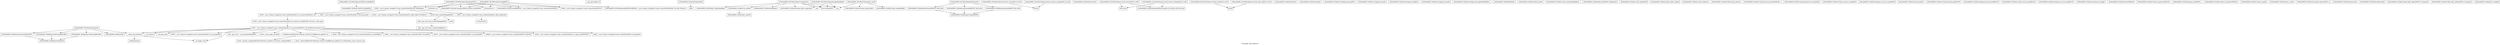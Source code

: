 digraph "Call graph: pair_yukawa.ll" {
	label="Call graph: pair_yukawa.ll";

	Node0x55d4268324f0 [shape=record,label="{_ZN9LAMMPS_NS10PairYukawaC2EPNS_6LAMMPSE}"];
	Node0x55d4268324f0 -> Node0x55d4268250f0;
	Node0x55d4268250f0 [shape=record,label="{_ZN9LAMMPS_NS4PairC2EPNS_6LAMMPSE}"];
	Node0x55d426805900 [shape=record,label="{_ZN9LAMMPS_NS10PairYukawaD2Ev}"];
	Node0x55d426805900 -> Node0x55d4267a9d10;
	Node0x55d426805900 -> Node0x55d4267eafe0;
	Node0x55d426805900 -> Node0x55d4267d97d0;
	Node0x55d426805900 -> Node0x55d4268327d0;
	Node0x55d426805900 -> Node0x55d4267c1e60;
	Node0x55d4267a9d10 [shape=record,label="{_ZN9LAMMPS_NS6Memory7destroyIiEEvRPPT_}"];
	Node0x55d4267a9d10 -> Node0x55d426832530;
	Node0x55d4267982b0 [shape=record,label="{__gxx_personality_v0}"];
	Node0x55d4268327d0 [shape=record,label="{__clang_call_terminate}"];
	Node0x55d4268327d0 -> Node0x55d4267eaf50;
	Node0x55d4268327d0 -> Node0x55d4267d9bc0;
	Node0x55d4267eaf50 [shape=record,label="{__cxa_begin_catch}"];
	Node0x55d4267d9bc0 [shape=record,label="{_ZSt9terminatev}"];
	Node0x55d4267eafe0 [shape=record,label="{_ZN9LAMMPS_NS6Memory7destroyIdEEvRPPT_}"];
	Node0x55d4267eafe0 -> Node0x55d426832530;
	Node0x55d4267d97d0 [shape=record,label="{_ZN9LAMMPS_NS6Memory7destroyIdEEvRPT_}"];
	Node0x55d4267d97d0 -> Node0x55d426832530;
	Node0x55d4267c1e60 [shape=record,label="{_ZN9LAMMPS_NS4PairD2Ev}"];
	Node0x55d4267fd0c0 [shape=record,label="{_ZN9LAMMPS_NS10PairYukawaD0Ev}"];
	Node0x55d4267fd0c0 -> Node0x55d4267ce470;
	Node0x55d4267ce470 [shape=record,label="{_ZdlPv}"];
	Node0x55d4267c7910 [shape=record,label="{_ZN9LAMMPS_NS10PairYukawa7computeEii}"];
	Node0x55d4267c7910 -> Node0x55d4267c8360;
	Node0x55d4267c7910 -> Node0x55d4267d1360;
	Node0x55d4267c7910 -> Node0x55d426799d90;
	Node0x55d4267c7910 -> Node0x55d4267b97b0;
	Node0x55d4267c7910 -> Node0x55d4267be7d0;
	Node0x55d4267c7910 -> Node0x55d4267bd470;
	Node0x55d4267c7910 -> Node0x55d4267c5ca0;
	Node0x55d4267b97b0 [shape=record,label="{_ZN9LAMMPS_NS4Pair20virial_fdotr_computeEv}"];
	Node0x55d4267c8360 [shape=record,label="{_ZN9LAMMPS_NS4Pair7ev_initEiii}"];
	Node0x55d4267c8360 -> Node0x55d4267a1c70;
	Node0x55d4267d1360 [shape=record,label="{_ZNK9LAMMPS_NS4Pair6sbmaskEi}"];
	Node0x55d426799d90 [shape=record,label="{llvm.fmuladd.f64}"];
	Node0x55d4267be7d0 [shape=record,label="{sqrt}"];
	Node0x55d4267bd470 [shape=record,label="{exp}"];
	Node0x55d4267a66a0 [shape=record,label="{_ZN9LAMMPS_NS10PairYukawa8allocateEv}"];
	Node0x55d4267a66a0 -> Node0x55d4267a7240;
	Node0x55d4267a66a0 -> Node0x55d4267a83f0;
	Node0x55d4267a66a0 -> Node0x55d4267a9ec0;
	Node0x55d4267c5ca0 [shape=record,label="{_ZN9LAMMPS_NS4Pair8ev_tallyEiiiidddddd}"];
	Node0x55d4267a7240 [shape=record,label="{_ZN9LAMMPS_NS6Memory6createIiEEPPT_RS4_iiPKc}"];
	Node0x55d4267a7240 -> Node0x55d4267aa3f0;
	Node0x55d42683f9e0 [shape=record,label="{_ZN9LAMMPS_NS4Pair10mix_energyEdddd}"];
	Node0x55d42683fa90 [shape=record,label="{_ZN9LAMMPS_NS4Pair12mix_distanceEdd}"];
	Node0x55d42683fb40 [shape=record,label="{_ZN9LAMMPS_NS10PairYukawa13write_restartEP8_IO_FILE}"];
	Node0x55d42683fb40 -> Node0x55d42683fbf0;
	Node0x55d4267a83f0 [shape=record,label="{_ZN9LAMMPS_NS6Memory6createIdEEPPT_RS4_iiPKc}"];
	Node0x55d4267a83f0 -> Node0x55d4267aa3f0;
	Node0x55d4267a9ec0 [shape=record,label="{_ZN9LAMMPS_NS6Memory6createIdEEPT_RS3_iPKc}"];
	Node0x55d4267a9ec0 -> Node0x55d4267aa3f0;
	Node0x55d4267aa6e0 [shape=record,label="{_ZN9LAMMPS_NS10PairYukawa8settingsEiPPc}"];
	Node0x55d4267aa6e0 -> Node0x55d4267aaaa0;
	Node0x55d4267aa6e0 -> Node0x55d4267ab8e0;
	Node0x55d4267aa6e0 -> Node0x55d4267ba8c0;
	Node0x55d4267aa6e0 -> Node0x55d4267b0330;
	Node0x55d4267aa6e0 -> Node0x55d4267ac940;
	Node0x55d4267aa6e0 -> Node0x55d4267ad3a0;
	Node0x55d4267ac940 [shape=record,label="{_ZN9LAMMPS_NS5Error3allERKNSt7__cxx1112basic_stringIcSt11char_traitsIcESaIcEEEiS8_}"];
	Node0x55d4267aaaa0 [shape=record,label="{_ZNSaIcEC1Ev}"];
	Node0x55d426804f00 [shape=record,label="{_ZN9LAMMPS_NS4Pair8reset_dtEv}"];
	Node0x55d4267ab8e0 [shape=record,label="{_ZNSt7__cxx1112basic_stringIcSt11char_traitsIcESaIcEEC2IS3_EEPKcRKS3_}"];
	Node0x55d4267ab8e0 -> Node0x55d4267bf630;
	Node0x55d4267ab8e0 -> Node0x55d4267c3240;
	Node0x55d4267ab8e0 -> Node0x55d4267c3a30;
	Node0x55d4267ab8e0 -> Node0x55d4267c4520;
	Node0x55d4267ab8e0 -> Node0x55d4267b6df0;
	Node0x55d4267ad3a0 [shape=record,label="{_ZNSt7__cxx1112basic_stringIcSt11char_traitsIcESaIcEED1Ev}"];
	Node0x55d4267b0330 [shape=record,label="{_ZNSaIcED1Ev}"];
	Node0x55d4267ba8c0 [shape=record,label="{_ZN9LAMMPS_NS5utils7numericEPKciS2_bPNS_6LAMMPSE}"];
	Node0x55d4267c93e0 [shape=record,label="{_ZN9LAMMPS_NS10PairYukawa5coeffEiPPc}"];
	Node0x55d4267c93e0 -> Node0x55d4267aaaa0;
	Node0x55d4267c93e0 -> Node0x55d4267ab8e0;
	Node0x55d4267c93e0 -> Node0x55d4267b0330;
	Node0x55d4267c93e0 -> Node0x55d4267ad3a0;
	Node0x55d4267c93e0 -> Node0x55d4267ac940;
	Node0x55d4267c93e0 -> Node0x55d4267ba8c0;
	Node0x55d4267c93e0 -> Node0x55d42683f8e0;
	Node0x55d42683f8e0 [shape=record,label="{_ZN9LAMMPS_NS5utils6boundsIiEEvPKciRKNSt7__cxx1112basic_stringIcSt11char_traitsIcESaIcEEEllRT_SD_PNS_5ErrorE}"];
	Node0x55d42683f960 [shape=record,label="{_ZN9LAMMPS_NS10PairYukawa8init_oneEii}"];
	Node0x55d42683f960 -> Node0x55d42683f9e0;
	Node0x55d42683f960 -> Node0x55d42683fa90;
	Node0x55d42683f960 -> Node0x55d4267bd470;
	Node0x55d42683fbf0 [shape=record,label="{fwrite}"];
	Node0x55d42683fc70 [shape=record,label="{_ZN9LAMMPS_NS10PairYukawa12read_restartEP8_IO_FILE}"];
	Node0x55d42683fc70 -> Node0x55d42683fe50;
	Node0x55d42683fc70 -> Node0x55d42683fd20;
	Node0x55d42683fd20 [shape=record,label="{_ZN9LAMMPS_NS5utils6sfreadEPKciPvmmP8_IO_FILES2_PNS_5ErrorE}"];
	Node0x55d42683fe50 [shape=record,label="{MPI_Bcast}"];
	Node0x55d42683ff00 [shape=record,label="{_ZN9LAMMPS_NS10PairYukawa22write_restart_settingsEP8_IO_FILE}"];
	Node0x55d42683ff00 -> Node0x55d42683fbf0;
	Node0x55d42683ffb0 [shape=record,label="{_ZN9LAMMPS_NS10PairYukawa21read_restart_settingsEP8_IO_FILE}"];
	Node0x55d42683ffb0 -> Node0x55d42683fd20;
	Node0x55d42683ffb0 -> Node0x55d42683fe50;
	Node0x55d426840ed0 [shape=record,label="{_ZN9LAMMPS_NS10PairYukawa10write_dataEP8_IO_FILE}"];
	Node0x55d426840ed0 -> Node0x55d426840f50;
	Node0x55d426840f50 [shape=record,label="{fprintf}"];
	Node0x55d426841000 [shape=record,label="{_ZN9LAMMPS_NS10PairYukawa14write_data_allEP8_IO_FILE}"];
	Node0x55d426841000 -> Node0x55d426840f50;
	Node0x55d4268410b0 [shape=record,label="{_ZN9LAMMPS_NS10PairYukawa6singleEiiiidddRd}"];
	Node0x55d4268410b0 -> Node0x55d4267be7d0;
	Node0x55d4268410b0 -> Node0x55d4267bd470;
	Node0x55d4268410b0 -> Node0x55d426799d90;
	Node0x55d426841160 [shape=record,label="{_ZN9LAMMPS_NS4Pair6reinitEv}"];
	Node0x55d4268411e0 [shape=record,label="{_ZN9LAMMPS_NS4Pair5setupEv}"];
	Node0x55d4267ca480 [shape=record,label="{_ZN9LAMMPS_NS4Pair13modify_paramsEiPPc}"];
	Node0x55d4267caa00 [shape=record,label="{_ZN9LAMMPS_NS4Pair13compute_innerEv}"];
	Node0x55d4267ce650 [shape=record,label="{_ZN9LAMMPS_NS4Pair14compute_middleEv}"];
	Node0x55d4267d1520 [shape=record,label="{_ZN9LAMMPS_NS4Pair13compute_outerEii}"];
	Node0x55d4267d2760 [shape=record,label="{_ZN9LAMMPS_NS4Pair14single_hessianEiiiidPdddRdS1_}"];
	Node0x55d4267d4830 [shape=record,label="{_ZN9LAMMPS_NS4Pair6finishEv}"];
	Node0x55d4267d51d0 [shape=record,label="{_ZN9LAMMPS_NS4Pair10init_styleEv}"];
	Node0x55d4267d3de0 [shape=record,label="{_ZN9LAMMPS_NS4Pair11born_matrixEiiiidddRdS1_}"];
	Node0x55d4267da2a0 [shape=record,label="{_ZN9LAMMPS_NS4Pair9init_listEiPNS_9NeighListE}"];
	Node0x55d4267db500 [shape=record,label="{_ZN9LAMMPS_NS4Pair11init_tablesEdPd}"];
	Node0x55d4267d5340 [shape=record,label="{_ZN9LAMMPS_NS4Pair16init_tables_dispEd}"];
	Node0x55d4267de250 [shape=record,label="{_ZN9LAMMPS_NS4Pair11free_tablesEv}"];
	Node0x55d4267e1050 [shape=record,label="{_ZN9LAMMPS_NS4Pair16free_disp_tablesEv}"];
	Node0x55d4267e3000 [shape=record,label="{_ZN9LAMMPS_NS4Pair17pack_forward_commEiPiPdiS1_}"];
	Node0x55d4267e40d0 [shape=record,label="{_ZN9LAMMPS_NS4Pair19unpack_forward_commEiiPd}"];
	Node0x55d4267e4bf0 [shape=record,label="{_ZN9LAMMPS_NS4Pair17pack_reverse_commEiiPd}"];
	Node0x55d4267e5dc0 [shape=record,label="{_ZN9LAMMPS_NS4Pair19unpack_reverse_commEiPiPd}"];
	Node0x55d4267e6f80 [shape=record,label="{_ZN9LAMMPS_NS4Pair10reset_gridEv}"];
	Node0x55d4267f0540 [shape=record,label="{_ZN9LAMMPS_NS4Pair17pack_forward_gridEiPviPi}"];
	Node0x55d4267eb7a0 [shape=record,label="{_ZN9LAMMPS_NS4Pair19unpack_forward_gridEiPviPi}"];
	Node0x55d4267ec030 [shape=record,label="{_ZN9LAMMPS_NS4Pair17pack_reverse_gridEiPviPi}"];
	Node0x55d4267eefa0 [shape=record,label="{_ZN9LAMMPS_NS4Pair19unpack_reverse_gridEiPviPi}"];
	Node0x55d4267fd470 [shape=record,label="{_ZN9LAMMPS_NS4Pair12memory_usageEv}"];
	Node0x55d4267ff9a0 [shape=record,label="{_ZN9LAMMPS_NS4Pair7extractEPKcRi}"];
	Node0x55d426800540 [shape=record,label="{_ZN9LAMMPS_NS4Pair15extract_peratomEPKcRi}"];
	Node0x55d426802d90 [shape=record,label="{_ZN9LAMMPS_NS4Pair8swap_eamEPdPS1_}"];
	Node0x55d426805970 [shape=record,label="{_ZN9LAMMPS_NS4Pair15min_xf_pointersEiPPdS2_}"];
	Node0x55d42682a0b0 [shape=record,label="{_ZN9LAMMPS_NS4Pair10min_xf_getEi}"];
	Node0x55d426804e10 [shape=record,label="{_ZN9LAMMPS_NS4Pair9min_x_setEi}"];
	Node0x55d426808460 [shape=record,label="{_ZN9LAMMPS_NS4Pair16transfer_historyEPdS1_ii}"];
	Node0x55d42679dac0 [shape=record,label="{_ZN9LAMMPS_NS4Pair8atom2cutEi}"];
	Node0x55d42680a2c0 [shape=record,label="{_ZN9LAMMPS_NS4Pair9radii2cutEdd}"];
	Node0x55d42680adf0 [shape=record,label="{_ZN9LAMMPS_NS4Pair18add_tally_callbackEPNS_7ComputeE}"];
	Node0x55d42680bc50 [shape=record,label="{_ZN9LAMMPS_NS4Pair18del_tally_callbackEPNS_7ComputeE}"];
	Node0x55d426828500 [shape=record,label="{_ZN9LAMMPS_NS4Pair8ev_setupEiii}"];
	Node0x55d4267a1c70 [shape=record,label="{_ZN9LAMMPS_NS4Pair8ev_unsetEv}"];
	Node0x55d426832530 [shape=record,label="{_ZN9LAMMPS_NS6Memory5sfreeEPv}"];
	Node0x55d4267aa3f0 [shape=record,label="{_ZN9LAMMPS_NS6Memory7smallocElPKc}"];
	Node0x55d4267bf630 [shape=record,label="{_ZNSt7__cxx1112basic_stringIcSt11char_traitsIcESaIcEE13_M_local_dataEv}"];
	Node0x55d4267c3240 [shape=record,label="{_ZNSt7__cxx1112basic_stringIcSt11char_traitsIcESaIcEE12_Alloc_hiderC1EPcRKS3_}"];
	Node0x55d4267c4520 [shape=record,label="{_ZNSt7__cxx1112basic_stringIcSt11char_traitsIcESaIcEE12_M_constructIPKcEEvT_S8_}"];
	Node0x55d4267c4520 -> Node0x55d426816390;
	Node0x55d4267c3a30 [shape=record,label="{_ZNSt11char_traitsIcE6lengthEPKc}"];
	Node0x55d4267c3a30 -> Node0x55d426826380;
	Node0x55d4267c3a30 -> Node0x55d42681b370;
	Node0x55d4267b6df0 [shape=record,label="{_ZNSt7__cxx1112basic_stringIcSt11char_traitsIcESaIcEE12_Alloc_hiderD2Ev}"];
	Node0x55d4267b6df0 -> Node0x55d42681c200;
	Node0x55d426816390 [shape=record,label="{_ZNSt7__cxx1112basic_stringIcSt11char_traitsIcESaIcEE16_M_construct_auxIPKcEEvT_S8_St12__false_type}"];
	Node0x55d426816390 -> Node0x55d42681d460;
	Node0x55d42681d460 [shape=record,label="{_ZNSt7__cxx1112basic_stringIcSt11char_traitsIcESaIcEE12_M_constructIPKcEEvT_S8_St20forward_iterator_tag}"];
	Node0x55d42681d460 -> Node0x55d42681f700;
	Node0x55d42681d460 -> Node0x55d4268213e0;
	Node0x55d42681d460 -> Node0x55d426823b00;
	Node0x55d42681d460 -> Node0x55d426824aa0;
	Node0x55d42681d460 -> Node0x55d4268254f0;
	Node0x55d42681d460 -> Node0x55d4268404c0;
	Node0x55d42681d460 -> Node0x55d426840540;
	Node0x55d42681d460 -> Node0x55d4268405c0;
	Node0x55d42681d460 -> Node0x55d4267eaf50;
	Node0x55d42681d460 -> Node0x55d426840640;
	Node0x55d42681d460 -> Node0x55d4268406c0;
	Node0x55d42681d460 -> Node0x55d426840740;
	Node0x55d42681d460 -> Node0x55d4268407c0;
	Node0x55d42681d460 -> Node0x55d4268327d0;
	Node0x55d42681f700 [shape=record,label="{_ZN9__gnu_cxx17__is_null_pointerIKcEEbPT_}"];
	Node0x55d4268213e0 [shape=record,label="{_ZSt19__throw_logic_errorPKc}"];
	Node0x55d426823b00 [shape=record,label="{_ZSt8distanceIPKcENSt15iterator_traitsIT_E15difference_typeES3_S3_}"];
	Node0x55d426823b00 -> Node0x55d426840840;
	Node0x55d426823b00 -> Node0x55d4268408f0;
	Node0x55d4268254f0 [shape=record,label="{_ZNSt7__cxx1112basic_stringIcSt11char_traitsIcESaIcEE7_M_dataEPc}"];
	Node0x55d426824aa0 [shape=record,label="{_ZNSt7__cxx1112basic_stringIcSt11char_traitsIcESaIcEE9_M_createERmm}"];
	Node0x55d4268404c0 [shape=record,label="{_ZNSt7__cxx1112basic_stringIcSt11char_traitsIcESaIcEE11_M_capacityEm}"];
	Node0x55d4268405c0 [shape=record,label="{_ZNSt7__cxx1112basic_stringIcSt11char_traitsIcESaIcEE13_S_copy_charsEPcPKcS7_}"];
	Node0x55d426840540 [shape=record,label="{_ZNKSt7__cxx1112basic_stringIcSt11char_traitsIcESaIcEE7_M_dataEv}"];
	Node0x55d426840640 [shape=record,label="{_ZNSt7__cxx1112basic_stringIcSt11char_traitsIcESaIcEE10_M_disposeEv}"];
	Node0x55d4268406c0 [shape=record,label="{__cxa_rethrow}"];
	Node0x55d426840740 [shape=record,label="{__cxa_end_catch}"];
	Node0x55d4268407c0 [shape=record,label="{_ZNSt7__cxx1112basic_stringIcSt11char_traitsIcESaIcEE13_M_set_lengthEm}"];
	Node0x55d4268408f0 [shape=record,label="{_ZSt10__distanceIPKcENSt15iterator_traitsIT_E15difference_typeES3_S3_St26random_access_iterator_tag}"];
	Node0x55d426840840 [shape=record,label="{_ZSt19__iterator_categoryIPKcENSt15iterator_traitsIT_E17iterator_categoryERKS3_}"];
	Node0x55d426826380 [shape=record,label="{_ZN9__gnu_cxx11char_traitsIcE6lengthEPKc}"];
	Node0x55d426826380 -> Node0x55d426840af0;
	Node0x55d42681b370 [shape=record,label="{strlen}"];
	Node0x55d426840af0 [shape=record,label="{_ZN9__gnu_cxx11char_traitsIcE2eqERKcS3_}"];
	Node0x55d42681c200 [shape=record,label="{_ZNSaIcED2Ev}"];
}
